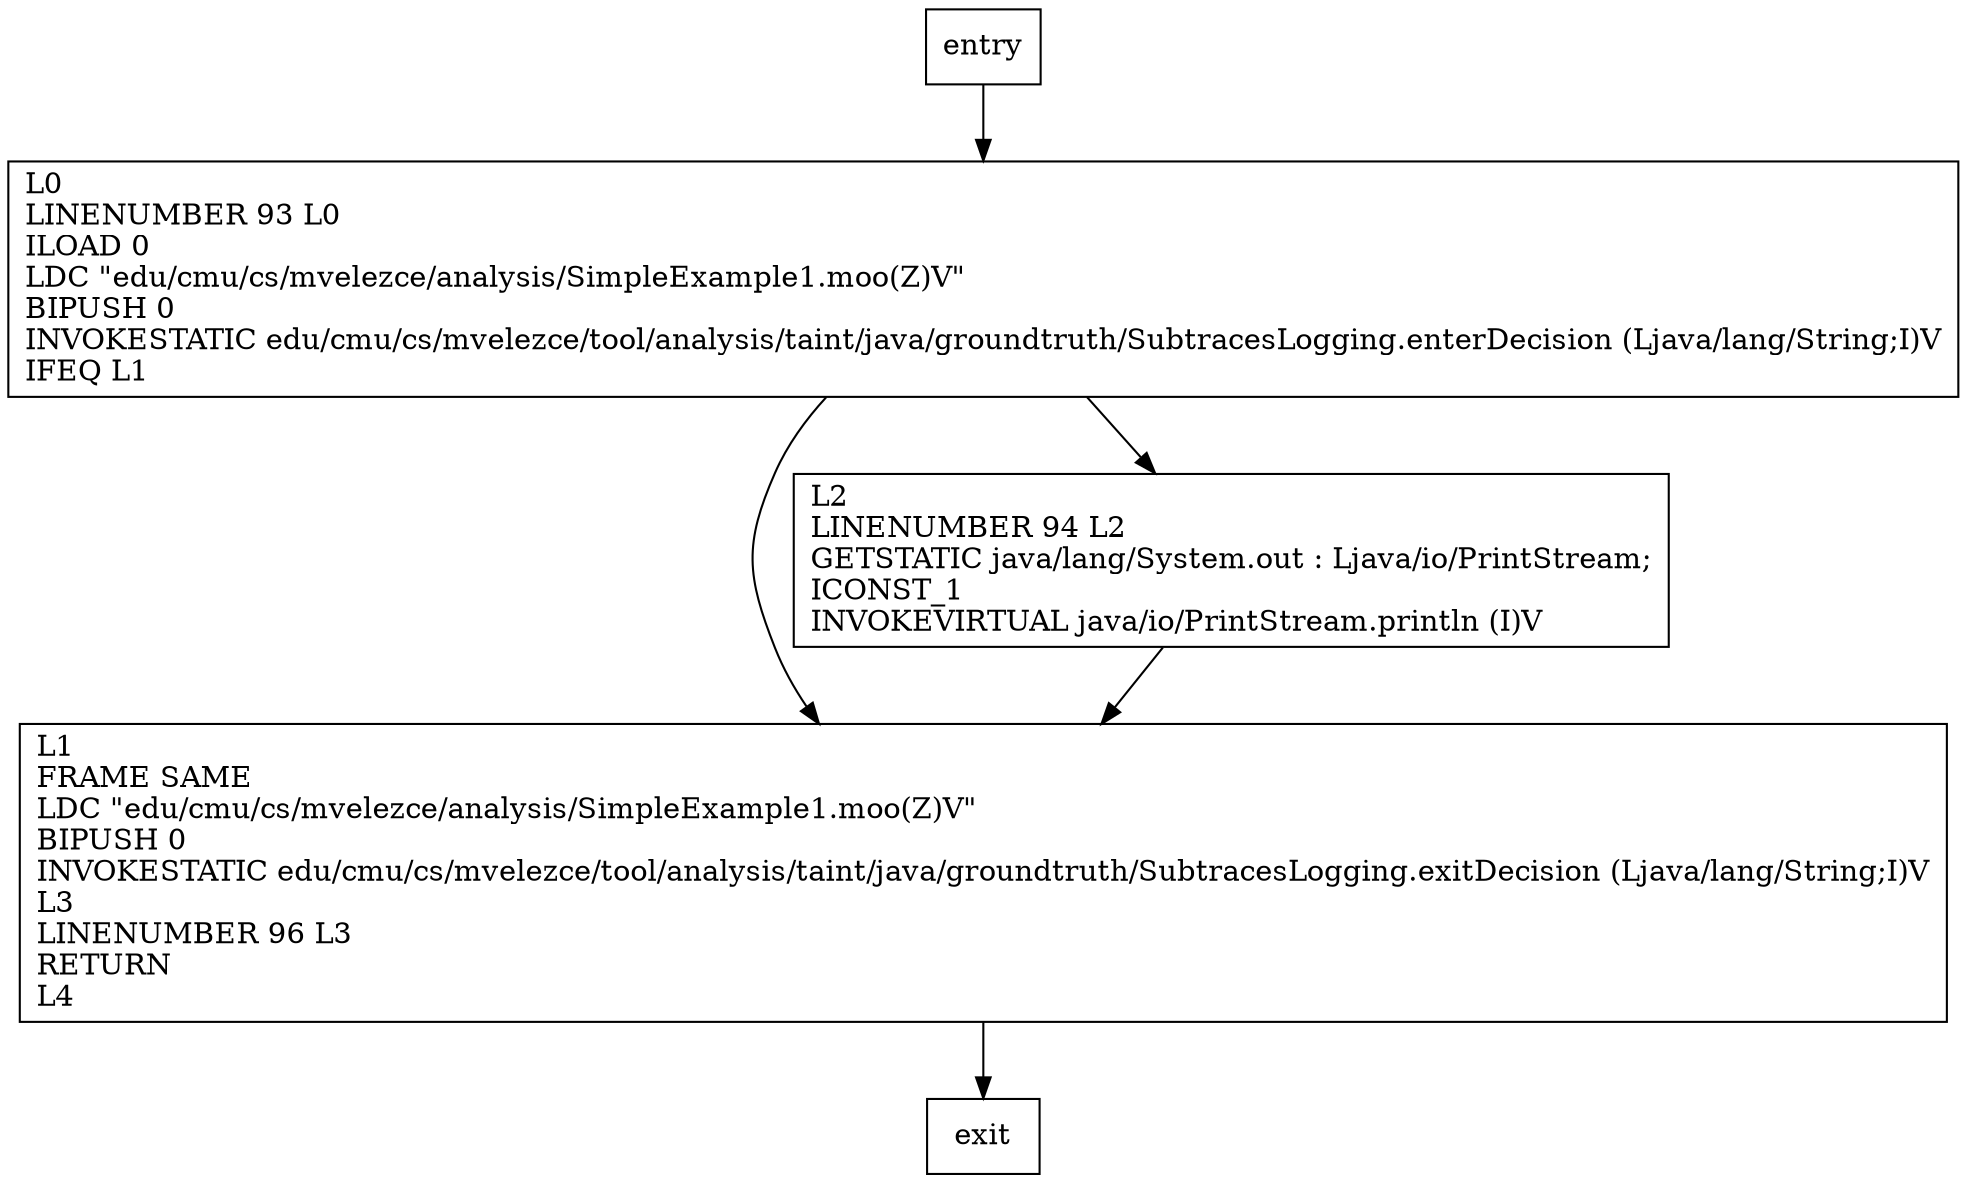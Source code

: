 digraph moo {
node [shape=record];
789425732 [label="L0\lLINENUMBER 93 L0\lILOAD 0\lLDC \"edu/cmu/cs/mvelezce/analysis/SimpleExample1.moo(Z)V\"\lBIPUSH 0\lINVOKESTATIC edu/cmu/cs/mvelezce/tool/analysis/taint/java/groundtruth/SubtracesLogging.enterDecision (Ljava/lang/String;I)V\lIFEQ L1\l"];
2041336062 [label="L1\lFRAME SAME\lLDC \"edu/cmu/cs/mvelezce/analysis/SimpleExample1.moo(Z)V\"\lBIPUSH 0\lINVOKESTATIC edu/cmu/cs/mvelezce/tool/analysis/taint/java/groundtruth/SubtracesLogging.exitDecision (Ljava/lang/String;I)V\lL3\lLINENUMBER 96 L3\lRETURN\lL4\l"];
1749822551 [label="L2\lLINENUMBER 94 L2\lGETSTATIC java/lang/System.out : Ljava/io/PrintStream;\lICONST_1\lINVOKEVIRTUAL java/io/PrintStream.println (I)V\l"];
entry;
exit;
entry -> 789425732;
789425732 -> 2041336062;
789425732 -> 1749822551;
2041336062 -> exit;
1749822551 -> 2041336062;
}
